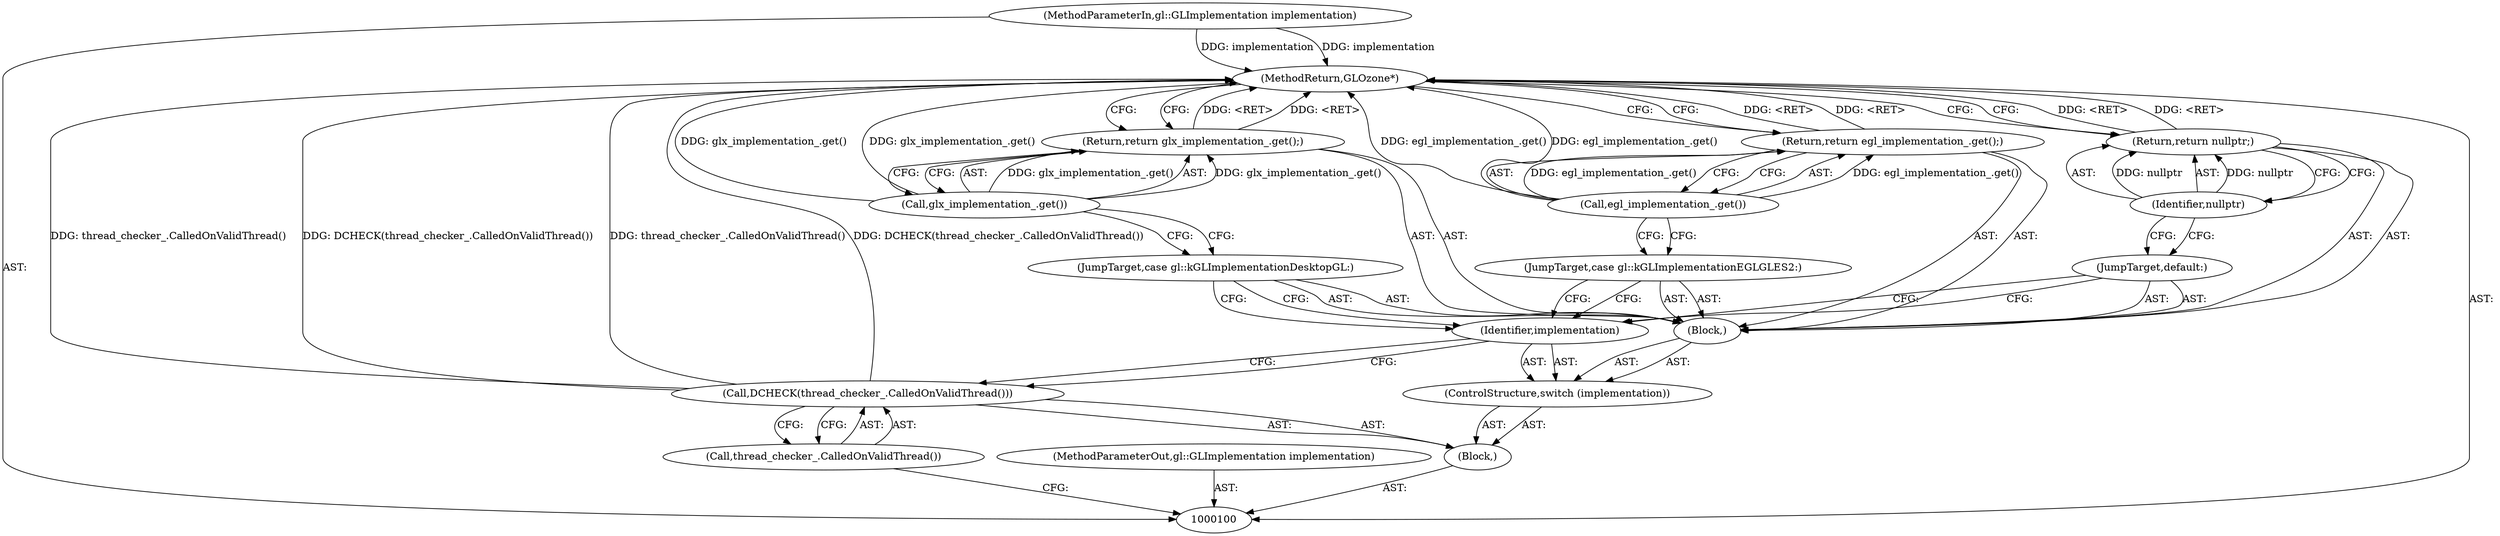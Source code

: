 digraph "0_Chrome_0d77de2f5334b6d560487c5fd696178a3bfc3551_0" {
"1000117" [label="(MethodReturn,GLOzone*)"];
"1000101" [label="(MethodParameterIn,gl::GLImplementation implementation)"];
"1000136" [label="(MethodParameterOut,gl::GLImplementation implementation)"];
"1000102" [label="(Block,)"];
"1000103" [label="(Call,DCHECK(thread_checker_.CalledOnValidThread()))"];
"1000104" [label="(Call,thread_checker_.CalledOnValidThread())"];
"1000106" [label="(Identifier,implementation)"];
"1000107" [label="(Block,)"];
"1000105" [label="(ControlStructure,switch (implementation))"];
"1000108" [label="(JumpTarget,case gl::kGLImplementationDesktopGL:)"];
"1000110" [label="(Call,glx_implementation_.get())"];
"1000109" [label="(Return,return glx_implementation_.get();)"];
"1000111" [label="(JumpTarget,case gl::kGLImplementationEGLGLES2:)"];
"1000113" [label="(Call,egl_implementation_.get())"];
"1000112" [label="(Return,return egl_implementation_.get();)"];
"1000114" [label="(JumpTarget,default:)"];
"1000116" [label="(Identifier,nullptr)"];
"1000115" [label="(Return,return nullptr;)"];
"1000117" -> "1000100"  [label="AST: "];
"1000117" -> "1000109"  [label="CFG: "];
"1000117" -> "1000112"  [label="CFG: "];
"1000117" -> "1000115"  [label="CFG: "];
"1000112" -> "1000117"  [label="DDG: <RET>"];
"1000103" -> "1000117"  [label="DDG: thread_checker_.CalledOnValidThread()"];
"1000103" -> "1000117"  [label="DDG: DCHECK(thread_checker_.CalledOnValidThread())"];
"1000113" -> "1000117"  [label="DDG: egl_implementation_.get()"];
"1000101" -> "1000117"  [label="DDG: implementation"];
"1000110" -> "1000117"  [label="DDG: glx_implementation_.get()"];
"1000115" -> "1000117"  [label="DDG: <RET>"];
"1000109" -> "1000117"  [label="DDG: <RET>"];
"1000101" -> "1000100"  [label="AST: "];
"1000101" -> "1000117"  [label="DDG: implementation"];
"1000136" -> "1000100"  [label="AST: "];
"1000102" -> "1000100"  [label="AST: "];
"1000103" -> "1000102"  [label="AST: "];
"1000105" -> "1000102"  [label="AST: "];
"1000103" -> "1000102"  [label="AST: "];
"1000103" -> "1000104"  [label="CFG: "];
"1000104" -> "1000103"  [label="AST: "];
"1000106" -> "1000103"  [label="CFG: "];
"1000103" -> "1000117"  [label="DDG: thread_checker_.CalledOnValidThread()"];
"1000103" -> "1000117"  [label="DDG: DCHECK(thread_checker_.CalledOnValidThread())"];
"1000104" -> "1000103"  [label="AST: "];
"1000104" -> "1000100"  [label="CFG: "];
"1000103" -> "1000104"  [label="CFG: "];
"1000106" -> "1000105"  [label="AST: "];
"1000106" -> "1000103"  [label="CFG: "];
"1000108" -> "1000106"  [label="CFG: "];
"1000111" -> "1000106"  [label="CFG: "];
"1000114" -> "1000106"  [label="CFG: "];
"1000107" -> "1000105"  [label="AST: "];
"1000108" -> "1000107"  [label="AST: "];
"1000109" -> "1000107"  [label="AST: "];
"1000111" -> "1000107"  [label="AST: "];
"1000112" -> "1000107"  [label="AST: "];
"1000114" -> "1000107"  [label="AST: "];
"1000115" -> "1000107"  [label="AST: "];
"1000105" -> "1000102"  [label="AST: "];
"1000106" -> "1000105"  [label="AST: "];
"1000107" -> "1000105"  [label="AST: "];
"1000108" -> "1000107"  [label="AST: "];
"1000108" -> "1000106"  [label="CFG: "];
"1000110" -> "1000108"  [label="CFG: "];
"1000110" -> "1000109"  [label="AST: "];
"1000110" -> "1000108"  [label="CFG: "];
"1000109" -> "1000110"  [label="CFG: "];
"1000110" -> "1000117"  [label="DDG: glx_implementation_.get()"];
"1000110" -> "1000109"  [label="DDG: glx_implementation_.get()"];
"1000109" -> "1000107"  [label="AST: "];
"1000109" -> "1000110"  [label="CFG: "];
"1000110" -> "1000109"  [label="AST: "];
"1000117" -> "1000109"  [label="CFG: "];
"1000109" -> "1000117"  [label="DDG: <RET>"];
"1000110" -> "1000109"  [label="DDG: glx_implementation_.get()"];
"1000111" -> "1000107"  [label="AST: "];
"1000111" -> "1000106"  [label="CFG: "];
"1000113" -> "1000111"  [label="CFG: "];
"1000113" -> "1000112"  [label="AST: "];
"1000113" -> "1000111"  [label="CFG: "];
"1000112" -> "1000113"  [label="CFG: "];
"1000113" -> "1000117"  [label="DDG: egl_implementation_.get()"];
"1000113" -> "1000112"  [label="DDG: egl_implementation_.get()"];
"1000112" -> "1000107"  [label="AST: "];
"1000112" -> "1000113"  [label="CFG: "];
"1000113" -> "1000112"  [label="AST: "];
"1000117" -> "1000112"  [label="CFG: "];
"1000112" -> "1000117"  [label="DDG: <RET>"];
"1000113" -> "1000112"  [label="DDG: egl_implementation_.get()"];
"1000114" -> "1000107"  [label="AST: "];
"1000114" -> "1000106"  [label="CFG: "];
"1000116" -> "1000114"  [label="CFG: "];
"1000116" -> "1000115"  [label="AST: "];
"1000116" -> "1000114"  [label="CFG: "];
"1000115" -> "1000116"  [label="CFG: "];
"1000116" -> "1000115"  [label="DDG: nullptr"];
"1000115" -> "1000107"  [label="AST: "];
"1000115" -> "1000116"  [label="CFG: "];
"1000116" -> "1000115"  [label="AST: "];
"1000117" -> "1000115"  [label="CFG: "];
"1000115" -> "1000117"  [label="DDG: <RET>"];
"1000116" -> "1000115"  [label="DDG: nullptr"];
}
